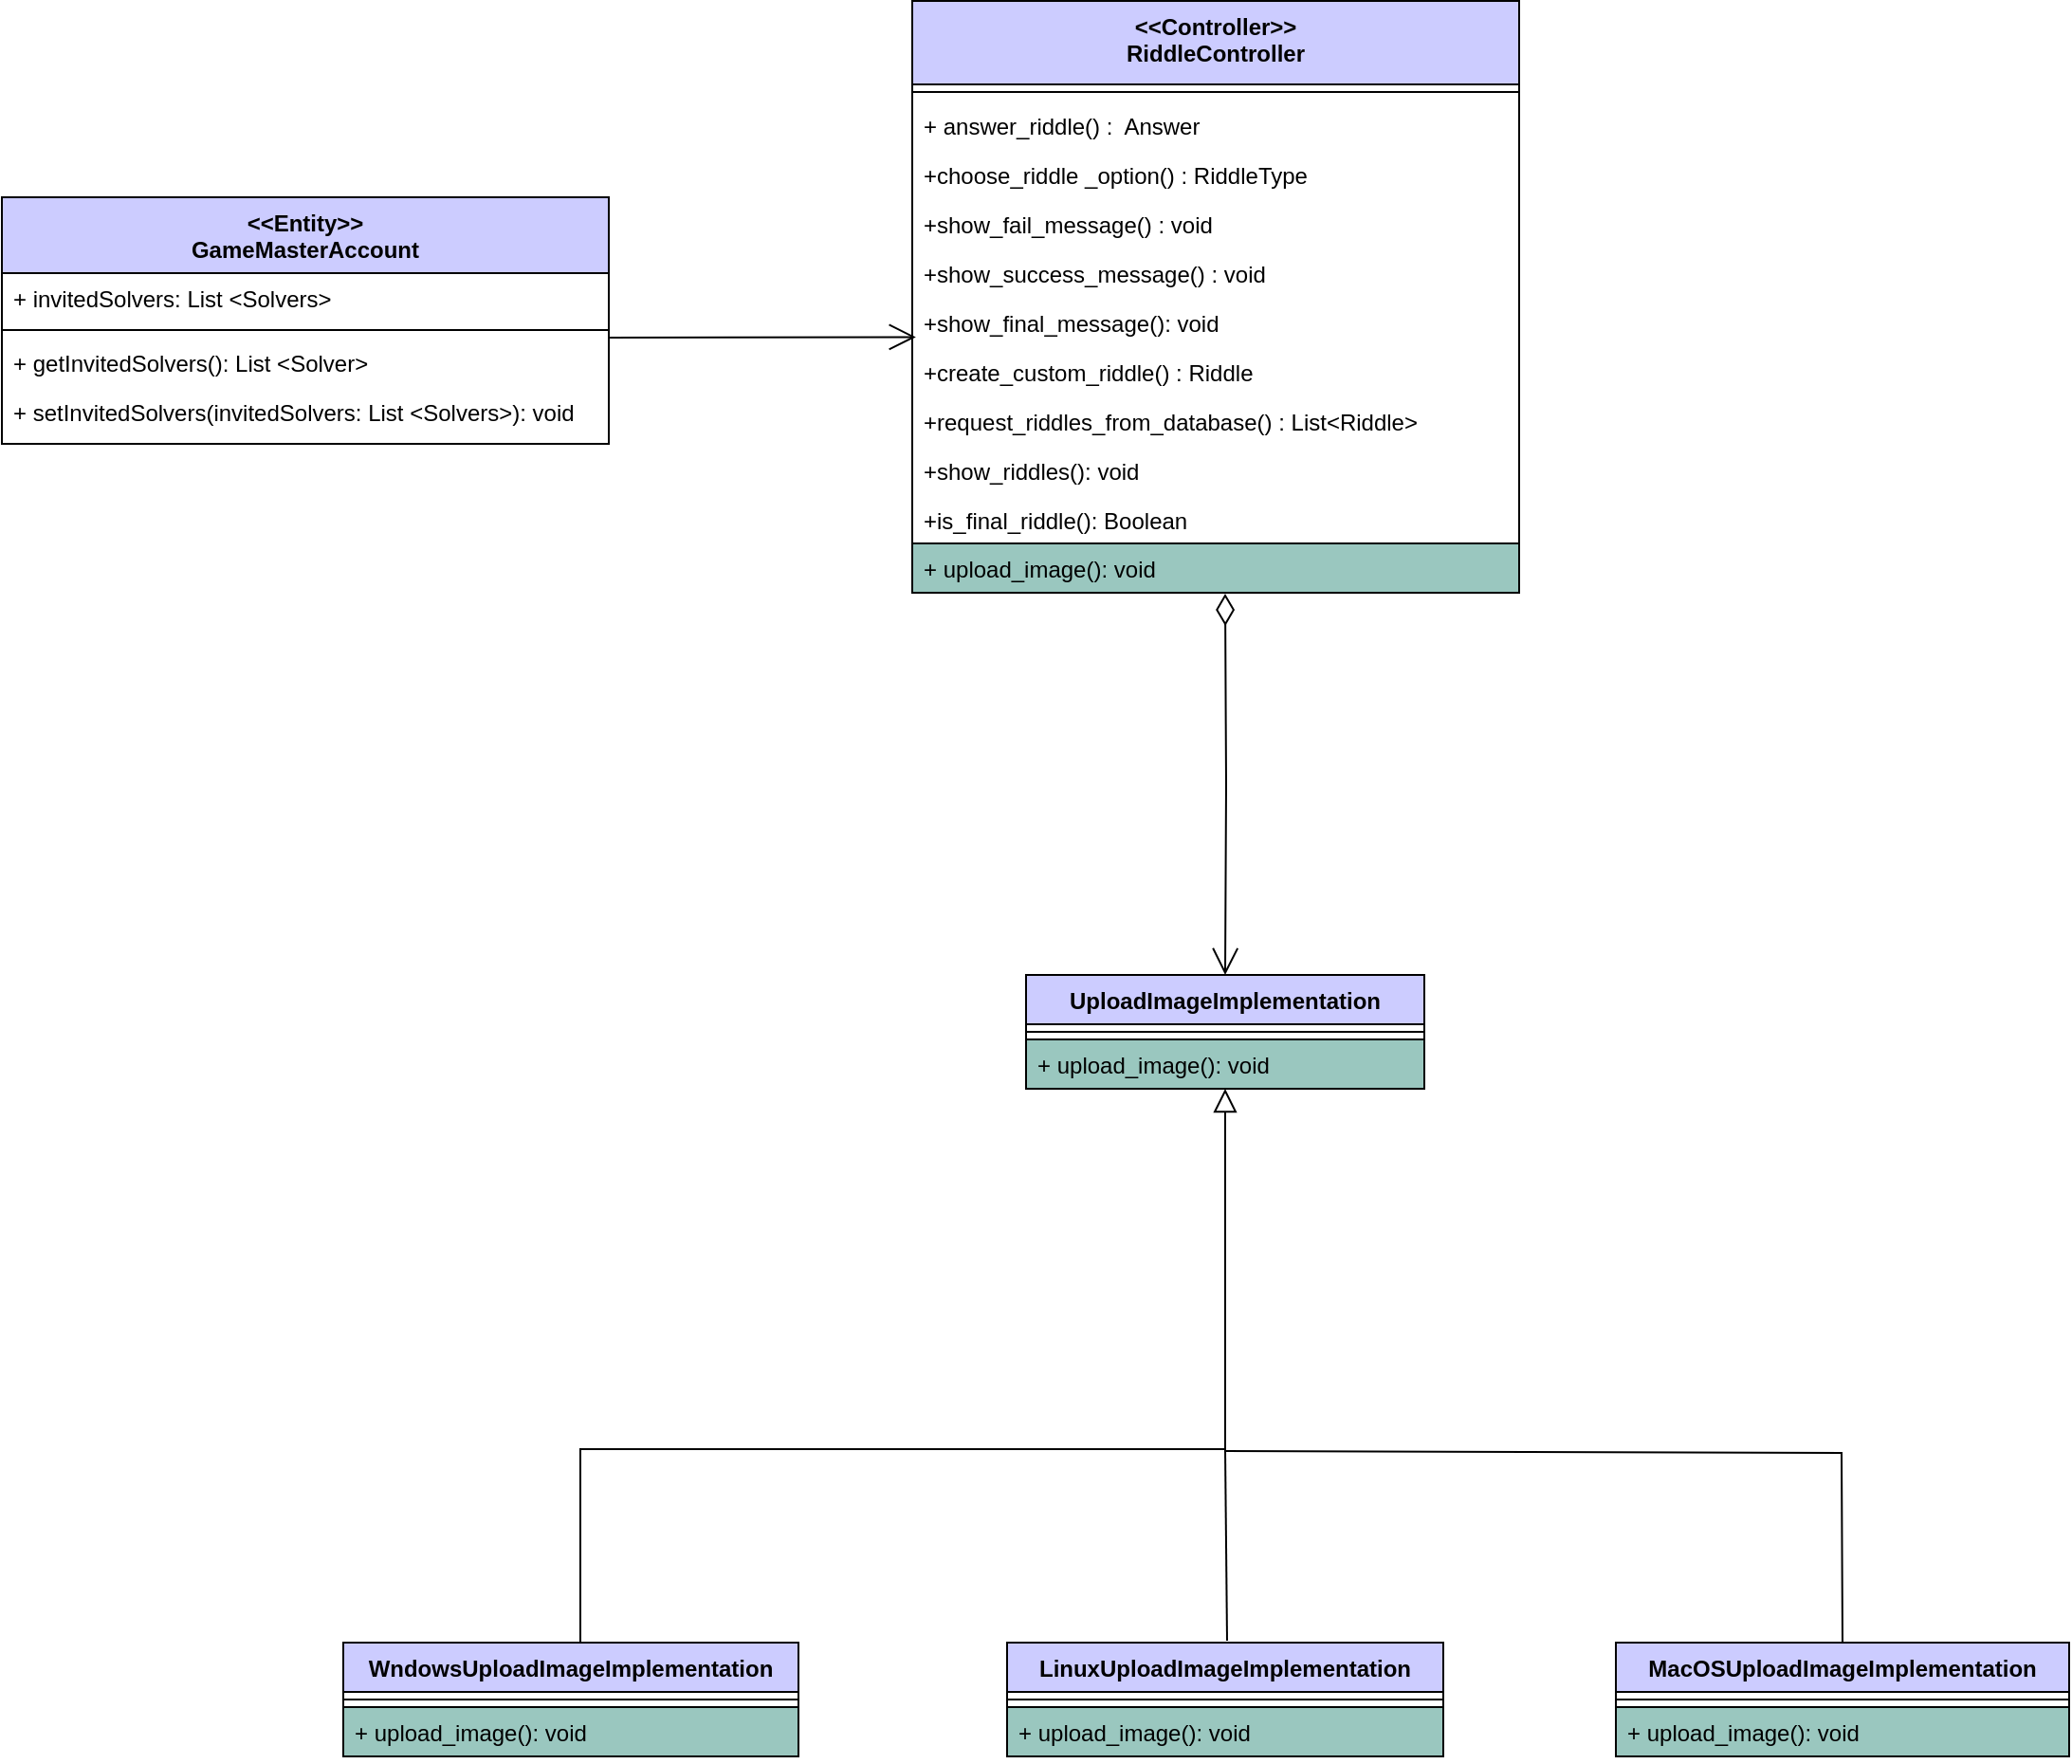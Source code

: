 <mxfile version="26.3.0">
  <diagram name="Page-1" id="bupiNWkIwz5kO8s_yRSX">
    <mxGraphModel dx="2604" dy="2120" grid="1" gridSize="10" guides="1" tooltips="1" connect="1" arrows="1" fold="1" page="1" pageScale="1" pageWidth="850" pageHeight="1100" math="0" shadow="0">
      <root>
        <mxCell id="0" />
        <mxCell id="1" parent="0" />
        <mxCell id="Q7-9qIrhWkwWHquJL0a1-1" value="&lt;&lt;Entity&gt;&gt;&#xa;GameMasterAccount" style="swimlane;fontStyle=1;align=center;verticalAlign=top;childLayout=stackLayout;horizontal=1;startSize=40;horizontalStack=0;resizeParent=1;resizeLast=0;collapsible=1;marginBottom=0;rounded=0;shadow=0;strokeWidth=1;fillColor=#CCCCFF;" parent="1" vertex="1">
          <mxGeometry x="-690" y="-40" width="320" height="130" as="geometry">
            <mxRectangle x="230" y="140" width="160" height="26" as="alternateBounds" />
          </mxGeometry>
        </mxCell>
        <mxCell id="Q7-9qIrhWkwWHquJL0a1-2" value="+ invitedSolvers: List &lt;Solvers&gt;" style="text;align=left;verticalAlign=top;spacingLeft=4;spacingRight=4;overflow=hidden;rotatable=0;points=[[0,0.5],[1,0.5]];portConstraint=eastwest;" parent="Q7-9qIrhWkwWHquJL0a1-1" vertex="1">
          <mxGeometry y="40" width="320" height="26" as="geometry" />
        </mxCell>
        <mxCell id="Q7-9qIrhWkwWHquJL0a1-3" value="" style="line;html=1;strokeWidth=1;align=left;verticalAlign=middle;spacingTop=-1;spacingLeft=3;spacingRight=3;rotatable=0;labelPosition=right;points=[];portConstraint=eastwest;" parent="Q7-9qIrhWkwWHquJL0a1-1" vertex="1">
          <mxGeometry y="66" width="320" height="8" as="geometry" />
        </mxCell>
        <mxCell id="Q7-9qIrhWkwWHquJL0a1-4" value="+ getInvitedSolvers(): List &lt;Solver&gt;" style="text;align=left;verticalAlign=top;spacingLeft=4;spacingRight=4;overflow=hidden;rotatable=0;points=[[0,0.5],[1,0.5]];portConstraint=eastwest;" parent="Q7-9qIrhWkwWHquJL0a1-1" vertex="1">
          <mxGeometry y="74" width="320" height="26" as="geometry" />
        </mxCell>
        <mxCell id="Q7-9qIrhWkwWHquJL0a1-5" value="+ setInvitedSolvers(invitedSolvers: List &lt;Solvers&gt;): void" style="text;align=left;verticalAlign=top;spacingLeft=4;spacingRight=4;overflow=hidden;rotatable=0;points=[[0,0.5],[1,0.5]];portConstraint=eastwest;" parent="Q7-9qIrhWkwWHquJL0a1-1" vertex="1">
          <mxGeometry y="100" width="320" height="30" as="geometry" />
        </mxCell>
        <mxCell id="Q7-9qIrhWkwWHquJL0a1-6" value="WndowsUploadImageImplementation" style="swimlane;fontStyle=1;align=center;verticalAlign=top;childLayout=stackLayout;horizontal=1;startSize=26;horizontalStack=0;resizeParent=1;resizeLast=0;collapsible=1;marginBottom=0;rounded=0;shadow=0;strokeWidth=1;fillColor=#CCCCFF;" parent="1" vertex="1">
          <mxGeometry x="-510" y="722" width="240" height="60" as="geometry">
            <mxRectangle x="130" y="380" width="160" height="26" as="alternateBounds" />
          </mxGeometry>
        </mxCell>
        <mxCell id="Q7-9qIrhWkwWHquJL0a1-7" value="" style="line;html=1;strokeWidth=1;align=left;verticalAlign=middle;spacingTop=-1;spacingLeft=3;spacingRight=3;rotatable=0;labelPosition=right;points=[];portConstraint=eastwest;" parent="Q7-9qIrhWkwWHquJL0a1-6" vertex="1">
          <mxGeometry y="26" width="240" height="8" as="geometry" />
        </mxCell>
        <mxCell id="Q7-9qIrhWkwWHquJL0a1-8" value="+ upload_image(): void" style="text;align=left;verticalAlign=top;spacingLeft=4;spacingRight=4;overflow=hidden;rotatable=0;points=[[0,0.5],[1,0.5]];portConstraint=eastwest;fillColor=#9AC7BF;gradientColor=none;strokeColor=default;" parent="Q7-9qIrhWkwWHquJL0a1-6" vertex="1">
          <mxGeometry y="34" width="240" height="26" as="geometry" />
        </mxCell>
        <mxCell id="Q7-9qIrhWkwWHquJL0a1-11" value="LinuxUploadImageImplementation" style="swimlane;fontStyle=1;align=center;verticalAlign=top;childLayout=stackLayout;horizontal=1;startSize=26;horizontalStack=0;resizeParent=1;resizeLast=0;collapsible=1;marginBottom=0;rounded=0;shadow=0;strokeWidth=1;fillColor=#CCCCFF;" parent="1" vertex="1">
          <mxGeometry x="-160" y="722" width="230" height="60" as="geometry">
            <mxRectangle x="340" y="380" width="170" height="26" as="alternateBounds" />
          </mxGeometry>
        </mxCell>
        <mxCell id="Q7-9qIrhWkwWHquJL0a1-12" value="" style="line;html=1;strokeWidth=1;align=left;verticalAlign=middle;spacingTop=-1;spacingLeft=3;spacingRight=3;rotatable=0;labelPosition=right;points=[];portConstraint=eastwest;" parent="Q7-9qIrhWkwWHquJL0a1-11" vertex="1">
          <mxGeometry y="26" width="230" height="8" as="geometry" />
        </mxCell>
        <mxCell id="Q7-9qIrhWkwWHquJL0a1-13" value="+ upload_image(): void" style="text;align=left;verticalAlign=top;spacingLeft=4;spacingRight=4;overflow=hidden;rotatable=0;points=[[0,0.5],[1,0.5]];portConstraint=eastwest;fillColor=#9AC7BF;gradientColor=none;strokeColor=default;" parent="Q7-9qIrhWkwWHquJL0a1-11" vertex="1">
          <mxGeometry y="34" width="230" height="26" as="geometry" />
        </mxCell>
        <mxCell id="Q7-9qIrhWkwWHquJL0a1-16" value="" style="endArrow=block;endSize=10;endFill=0;shadow=0;strokeWidth=1;rounded=0;curved=0;edgeStyle=elbowEdgeStyle;elbow=vertical;entryX=0.5;entryY=1;entryDx=0;entryDy=0;exitX=0.5;exitY=0;exitDx=0;exitDy=0;" parent="1" target="Q7-9qIrhWkwWHquJL0a1-22" edge="1">
          <mxGeometry width="160" relative="1" as="geometry">
            <mxPoint x="-385" y="722.0" as="sourcePoint" />
            <mxPoint x="-419.76" y="566.182" as="targetPoint" />
            <Array as="points">
              <mxPoint x="-220" y="620" />
            </Array>
          </mxGeometry>
        </mxCell>
        <mxCell id="Q7-9qIrhWkwWHquJL0a1-17" value="MacOSUploadImageImplementation" style="swimlane;fontStyle=1;align=center;verticalAlign=top;childLayout=stackLayout;horizontal=1;startSize=26;horizontalStack=0;resizeParent=1;resizeLast=0;collapsible=1;marginBottom=0;rounded=0;shadow=0;strokeWidth=1;fillColor=#CCCCFF;" parent="1" vertex="1">
          <mxGeometry x="161" y="722" width="239" height="60" as="geometry">
            <mxRectangle x="340" y="380" width="170" height="26" as="alternateBounds" />
          </mxGeometry>
        </mxCell>
        <mxCell id="Q7-9qIrhWkwWHquJL0a1-18" value="" style="line;html=1;strokeWidth=1;align=left;verticalAlign=middle;spacingTop=-1;spacingLeft=3;spacingRight=3;rotatable=0;labelPosition=right;points=[];portConstraint=eastwest;" parent="Q7-9qIrhWkwWHquJL0a1-17" vertex="1">
          <mxGeometry y="26" width="239" height="8" as="geometry" />
        </mxCell>
        <mxCell id="Q7-9qIrhWkwWHquJL0a1-19" value="+ upload_image(): void" style="text;align=left;verticalAlign=top;spacingLeft=4;spacingRight=4;overflow=hidden;rotatable=0;points=[[0,0.5],[1,0.5]];portConstraint=eastwest;fillColor=#9AC7BF;gradientColor=none;strokeColor=default;" parent="Q7-9qIrhWkwWHquJL0a1-17" vertex="1">
          <mxGeometry y="34" width="239" height="26" as="geometry" />
        </mxCell>
        <mxCell id="Q7-9qIrhWkwWHquJL0a1-22" value="UploadImageImplementation" style="swimlane;fontStyle=1;align=center;verticalAlign=top;childLayout=stackLayout;horizontal=1;startSize=26;horizontalStack=0;resizeParent=1;resizeLast=0;collapsible=1;marginBottom=0;rounded=0;shadow=0;strokeWidth=1;fillColor=#CCCCFF;" parent="1" vertex="1">
          <mxGeometry x="-150" y="370" width="210" height="60" as="geometry">
            <mxRectangle x="550" y="140" width="160" height="26" as="alternateBounds" />
          </mxGeometry>
        </mxCell>
        <mxCell id="Q7-9qIrhWkwWHquJL0a1-23" value="" style="line;html=1;strokeWidth=1;align=left;verticalAlign=middle;spacingTop=-1;spacingLeft=3;spacingRight=3;rotatable=0;labelPosition=right;points=[];portConstraint=eastwest;" parent="Q7-9qIrhWkwWHquJL0a1-22" vertex="1">
          <mxGeometry y="26" width="210" height="8" as="geometry" />
        </mxCell>
        <mxCell id="Q7-9qIrhWkwWHquJL0a1-24" value="+ upload_image(): void" style="text;align=left;verticalAlign=top;spacingLeft=4;spacingRight=4;overflow=hidden;rotatable=0;points=[[0,0.5],[1,0.5]];portConstraint=eastwest;fillColor=#9AC7BF;gradientColor=none;strokeColor=default;" parent="Q7-9qIrhWkwWHquJL0a1-22" vertex="1">
          <mxGeometry y="34" width="210" height="26" as="geometry" />
        </mxCell>
        <mxCell id="Q7-9qIrhWkwWHquJL0a1-27" value="" style="endArrow=none;html=1;rounded=0;exitX=0.5;exitY=0;exitDx=0;exitDy=0;" parent="1" source="Q7-9qIrhWkwWHquJL0a1-17" edge="1">
          <mxGeometry width="50" height="50" relative="1" as="geometry">
            <mxPoint x="-300" y="642" as="sourcePoint" />
            <mxPoint x="-45" y="621" as="targetPoint" />
            <Array as="points">
              <mxPoint x="280" y="622" />
            </Array>
          </mxGeometry>
        </mxCell>
        <mxCell id="Q7-9qIrhWkwWHquJL0a1-54" value="" style="endArrow=open;endFill=1;endSize=12;html=1;rounded=0;entryX=0.006;entryY=0.815;entryDx=0;entryDy=0;entryPerimeter=0;" parent="1" target="Q7-9qIrhWkwWHquJL0a1-63" edge="1">
          <mxGeometry width="160" relative="1" as="geometry">
            <mxPoint x="-370" y="34" as="sourcePoint" />
            <mxPoint x="-210" y="26" as="targetPoint" />
          </mxGeometry>
        </mxCell>
        <mxCell id="Q7-9qIrhWkwWHquJL0a1-56" value="" style="endArrow=none;html=1;rounded=0;" parent="1" edge="1">
          <mxGeometry width="50" height="50" relative="1" as="geometry">
            <mxPoint x="-45" y="620" as="sourcePoint" />
            <mxPoint x="-44" y="721" as="targetPoint" />
          </mxGeometry>
        </mxCell>
        <mxCell id="Q7-9qIrhWkwWHquJL0a1-57" value="&lt;&lt;Controller&gt;&gt;&#xa;RiddleController" style="swimlane;fontStyle=1;align=center;verticalAlign=top;childLayout=stackLayout;horizontal=1;startSize=44;horizontalStack=0;resizeParent=1;resizeLast=0;collapsible=1;marginBottom=0;rounded=0;shadow=0;strokeWidth=1;fillColor=#CCCCFF;" parent="1" vertex="1">
          <mxGeometry x="-210" y="-143.5" width="320" height="312" as="geometry">
            <mxRectangle x="230" y="140" width="160" height="26" as="alternateBounds" />
          </mxGeometry>
        </mxCell>
        <mxCell id="Q7-9qIrhWkwWHquJL0a1-58" value="" style="line;html=1;strokeWidth=1;align=left;verticalAlign=middle;spacingTop=-1;spacingLeft=3;spacingRight=3;rotatable=0;labelPosition=right;points=[];portConstraint=eastwest;" parent="Q7-9qIrhWkwWHquJL0a1-57" vertex="1">
          <mxGeometry y="44" width="320" height="8" as="geometry" />
        </mxCell>
        <mxCell id="Q7-9qIrhWkwWHquJL0a1-59" value="+ answer_riddle() :&amp;nbsp; Answer" style="text;strokeColor=none;fillColor=none;align=left;verticalAlign=top;spacingLeft=4;spacingRight=4;overflow=hidden;rotatable=0;points=[[0,0.5],[1,0.5]];portConstraint=eastwest;whiteSpace=wrap;html=1;" parent="Q7-9qIrhWkwWHquJL0a1-57" vertex="1">
          <mxGeometry y="52" width="320" height="26" as="geometry" />
        </mxCell>
        <mxCell id="Q7-9qIrhWkwWHquJL0a1-60" value="+choose_riddle _option() : RiddleType" style="text;strokeColor=none;fillColor=none;align=left;verticalAlign=top;spacingLeft=4;spacingRight=4;overflow=hidden;rotatable=0;points=[[0,0.5],[1,0.5]];portConstraint=eastwest;whiteSpace=wrap;html=1;" parent="Q7-9qIrhWkwWHquJL0a1-57" vertex="1">
          <mxGeometry y="78" width="320" height="26" as="geometry" />
        </mxCell>
        <mxCell id="Q7-9qIrhWkwWHquJL0a1-61" value="+show_fail_message() : void" style="text;strokeColor=none;fillColor=none;align=left;verticalAlign=top;spacingLeft=4;spacingRight=4;overflow=hidden;rotatable=0;points=[[0,0.5],[1,0.5]];portConstraint=eastwest;whiteSpace=wrap;html=1;" parent="Q7-9qIrhWkwWHquJL0a1-57" vertex="1">
          <mxGeometry y="104" width="320" height="26" as="geometry" />
        </mxCell>
        <mxCell id="Q7-9qIrhWkwWHquJL0a1-62" value="+show_success_message() : void" style="text;strokeColor=none;fillColor=none;align=left;verticalAlign=top;spacingLeft=4;spacingRight=4;overflow=hidden;rotatable=0;points=[[0,0.5],[1,0.5]];portConstraint=eastwest;whiteSpace=wrap;html=1;" parent="Q7-9qIrhWkwWHquJL0a1-57" vertex="1">
          <mxGeometry y="130" width="320" height="26" as="geometry" />
        </mxCell>
        <mxCell id="Q7-9qIrhWkwWHquJL0a1-63" value="+show_final_message(): void" style="text;strokeColor=none;fillColor=none;align=left;verticalAlign=top;spacingLeft=4;spacingRight=4;overflow=hidden;rotatable=0;points=[[0,0.5],[1,0.5]];portConstraint=eastwest;whiteSpace=wrap;html=1;" parent="Q7-9qIrhWkwWHquJL0a1-57" vertex="1">
          <mxGeometry y="156" width="320" height="26" as="geometry" />
        </mxCell>
        <mxCell id="Q7-9qIrhWkwWHquJL0a1-64" value="+create_custom_riddle() : Riddle" style="text;strokeColor=none;fillColor=none;align=left;verticalAlign=top;spacingLeft=4;spacingRight=4;overflow=hidden;rotatable=0;points=[[0,0.5],[1,0.5]];portConstraint=eastwest;whiteSpace=wrap;html=1;" parent="Q7-9qIrhWkwWHquJL0a1-57" vertex="1">
          <mxGeometry y="182" width="320" height="26" as="geometry" />
        </mxCell>
        <mxCell id="Q7-9qIrhWkwWHquJL0a1-65" value="+request_riddles_from_database() : List&amp;lt;Riddle&amp;gt;" style="text;strokeColor=none;fillColor=none;align=left;verticalAlign=top;spacingLeft=4;spacingRight=4;overflow=hidden;rotatable=0;points=[[0,0.5],[1,0.5]];portConstraint=eastwest;whiteSpace=wrap;html=1;" parent="Q7-9qIrhWkwWHquJL0a1-57" vertex="1">
          <mxGeometry y="208" width="320" height="26" as="geometry" />
        </mxCell>
        <mxCell id="Q7-9qIrhWkwWHquJL0a1-66" value="+show_riddles(): void" style="text;strokeColor=none;fillColor=none;align=left;verticalAlign=top;spacingLeft=4;spacingRight=4;overflow=hidden;rotatable=0;points=[[0,0.5],[1,0.5]];portConstraint=eastwest;whiteSpace=wrap;html=1;" parent="Q7-9qIrhWkwWHquJL0a1-57" vertex="1">
          <mxGeometry y="234" width="320" height="26" as="geometry" />
        </mxCell>
        <mxCell id="Q7-9qIrhWkwWHquJL0a1-67" value="&lt;p style=&quot;margin: 0in; font-size: 9pt;&quot;&gt;+&lt;span style=&quot;font-size: 9pt; background-color: transparent; color: light-dark(rgb(0, 0, 0), rgb(255, 255, 255));&quot;&gt;is_final_riddle(): Boolean&lt;/span&gt;&lt;/p&gt;" style="text;strokeColor=none;fillColor=none;align=left;verticalAlign=top;spacingLeft=4;spacingRight=4;overflow=hidden;rotatable=0;points=[[0,0.5],[1,0.5]];portConstraint=eastwest;whiteSpace=wrap;html=1;" parent="Q7-9qIrhWkwWHquJL0a1-57" vertex="1">
          <mxGeometry y="260" width="320" height="26" as="geometry" />
        </mxCell>
        <mxCell id="Q7-9qIrhWkwWHquJL0a1-68" value="+ upload_image(): void" style="text;align=left;verticalAlign=top;spacingLeft=4;spacingRight=4;overflow=hidden;rotatable=0;points=[[0,0.5],[1,0.5]];portConstraint=eastwest;labelBackgroundColor=#9AC7BF;fillColor=#9AC7BF;strokeColor=#000000;" parent="Q7-9qIrhWkwWHquJL0a1-57" vertex="1">
          <mxGeometry y="286" width="320" height="26" as="geometry" />
        </mxCell>
        <mxCell id="ITxSgcW53vCTWdAKWS0D-1" value="" style="endArrow=open;html=1;endSize=12;startArrow=diamondThin;startSize=14;startFill=0;edgeStyle=orthogonalEdgeStyle;align=left;verticalAlign=bottom;rounded=0;entryX=0.5;entryY=0;entryDx=0;entryDy=0;" parent="1" target="Q7-9qIrhWkwWHquJL0a1-22" edge="1">
          <mxGeometry x="-1" y="3" relative="1" as="geometry">
            <mxPoint x="-45" y="169" as="sourcePoint" />
            <mxPoint x="360" y="240" as="targetPoint" />
          </mxGeometry>
        </mxCell>
      </root>
    </mxGraphModel>
  </diagram>
</mxfile>
